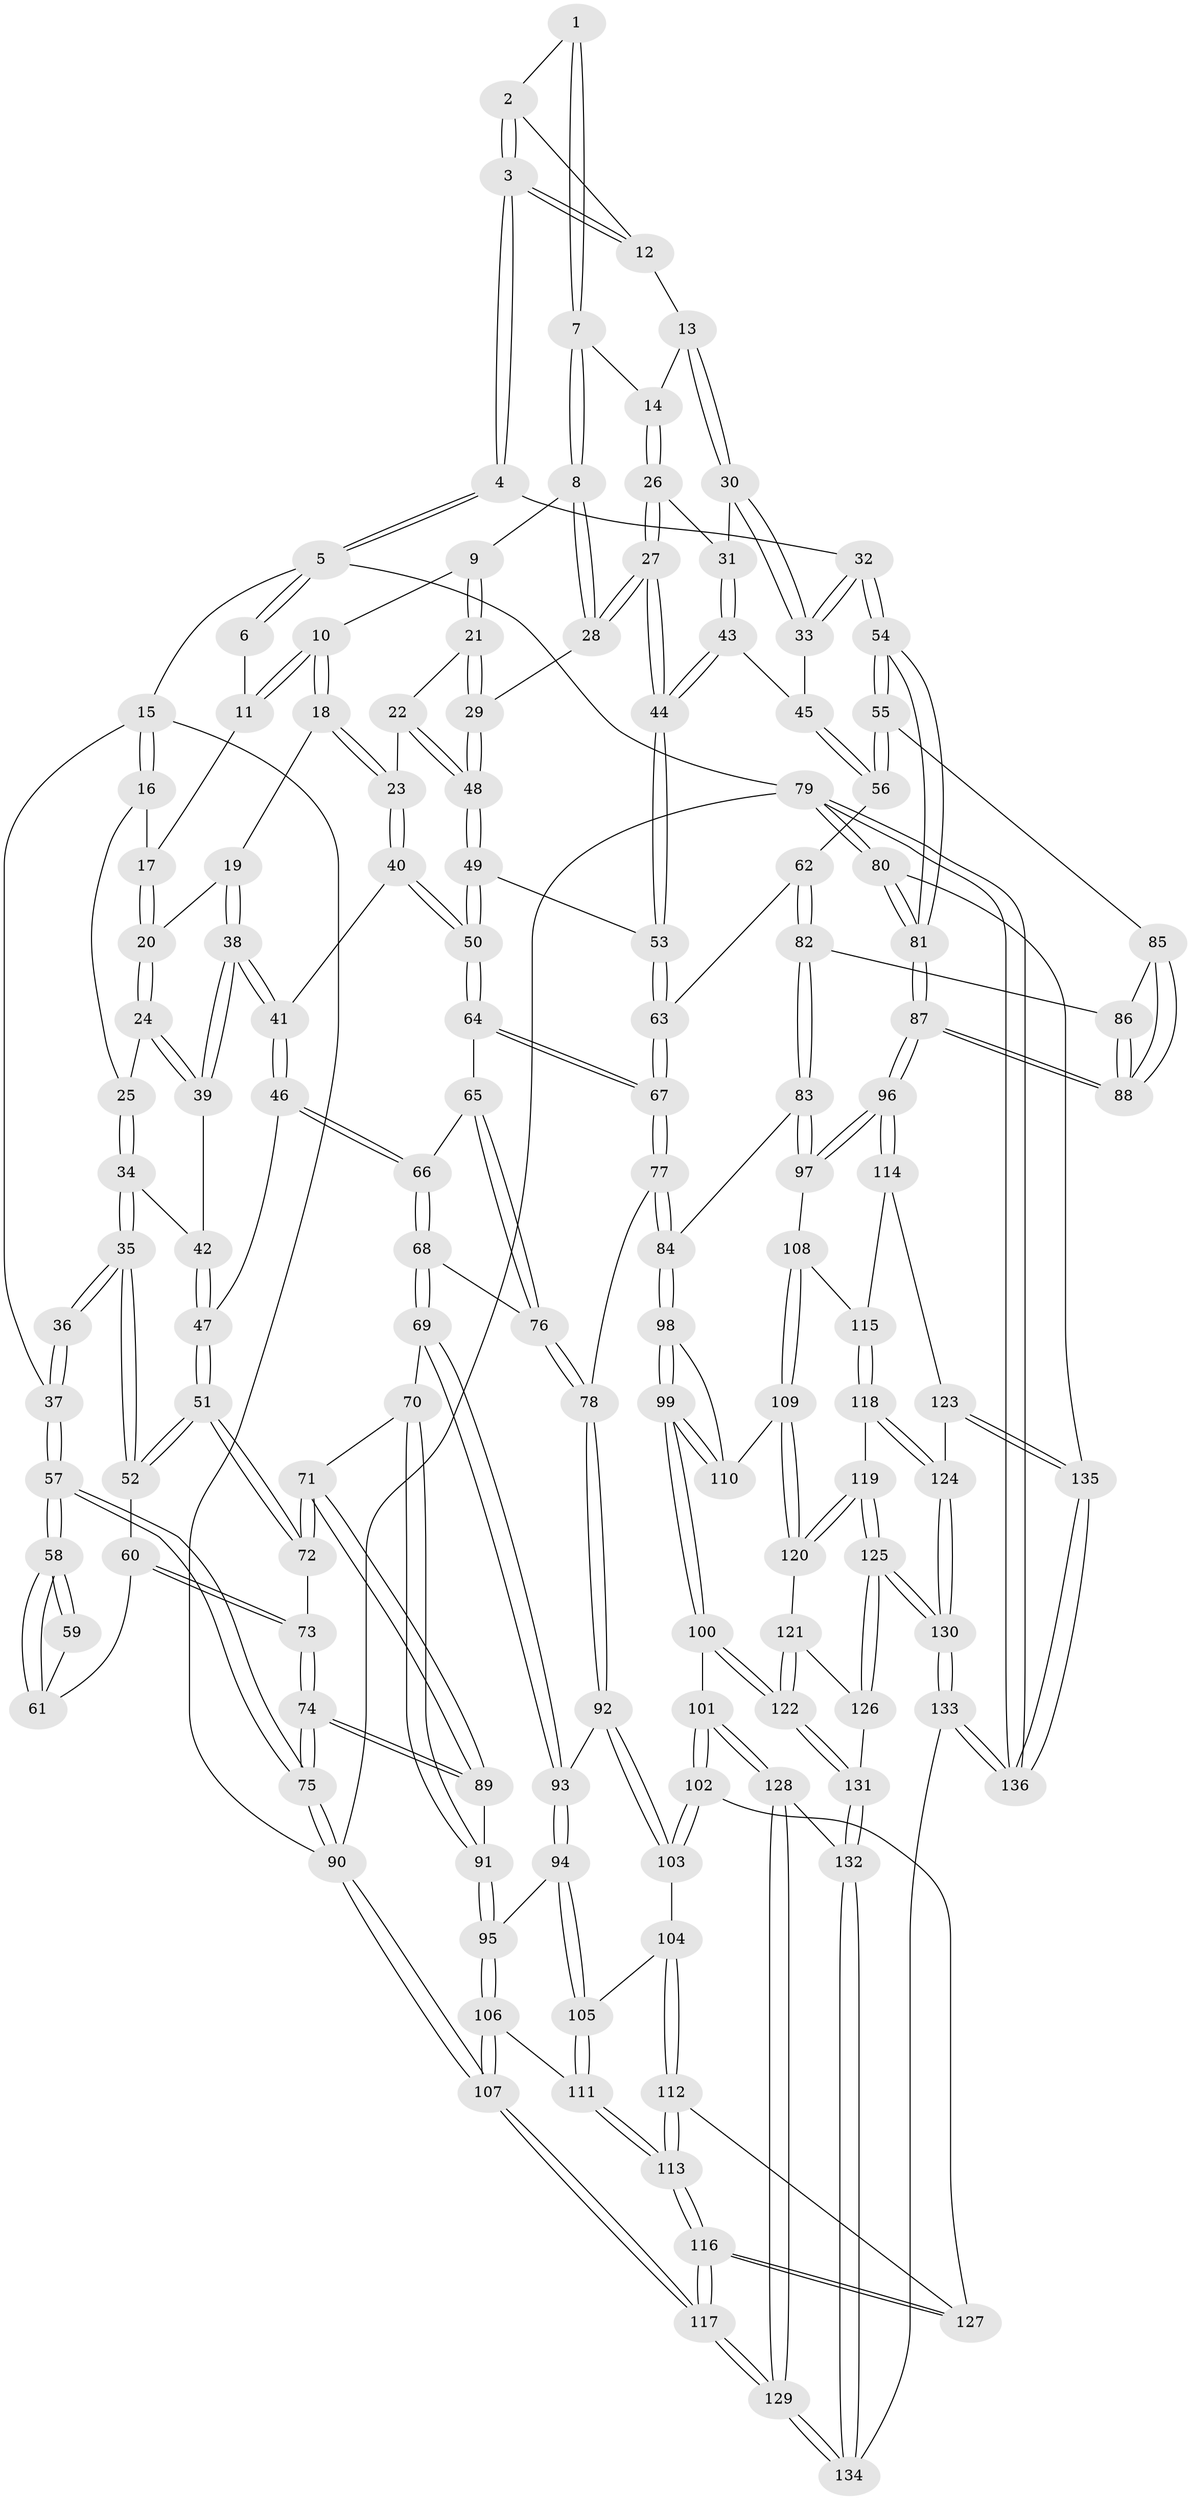 // Generated by graph-tools (version 1.1) at 2025/27/03/09/25 03:27:08]
// undirected, 136 vertices, 337 edges
graph export_dot {
graph [start="1"]
  node [color=gray90,style=filled];
  1 [pos="+0.7860362065776764+0"];
  2 [pos="+0.7898902585757438+0"];
  3 [pos="+1+0.08361273365221807"];
  4 [pos="+1+0.10615232837922561"];
  5 [pos="+1+0"];
  6 [pos="+0.7476493297203619+0"];
  7 [pos="+0.7698241801237989+0.05121458340957267"];
  8 [pos="+0.7136832352440626+0.10620288691845137"];
  9 [pos="+0.6507175786230273+0.09464004740569198"];
  10 [pos="+0.5013772607986824+0"];
  11 [pos="+0.46983556348384403+0"];
  12 [pos="+0.9063071550758481+0.1015446241087384"];
  13 [pos="+0.8716460958397649+0.13309176010324875"];
  14 [pos="+0.8136584421095139+0.11942825110716976"];
  15 [pos="+0+0"];
  16 [pos="+0.19998924622959882+0"];
  17 [pos="+0.2505122055513955+0"];
  18 [pos="+0.5006944459142892+0.08385233616442968"];
  19 [pos="+0.4179966385148458+0.15527728907455576"];
  20 [pos="+0.35432337034076006+0.13880784710686833"];
  21 [pos="+0.5772413520068916+0.2221636052741162"];
  22 [pos="+0.5674185071600149+0.2226448263666336"];
  23 [pos="+0.5643583784823059+0.22253945643767228"];
  24 [pos="+0.3315851175584245+0.1750056259136285"];
  25 [pos="+0.23601413147872521+0.10367499030974113"];
  26 [pos="+0.8093924622530452+0.1399465998885155"];
  27 [pos="+0.7184496731536644+0.25450792736929745"];
  28 [pos="+0.7022404773755958+0.242619982923629"];
  29 [pos="+0.6679578534299874+0.23919481463633457"];
  30 [pos="+0.8831254975977598+0.17306173512333273"];
  31 [pos="+0.8378469013976613+0.20080377339155922"];
  32 [pos="+1+0.18164935760702336"];
  33 [pos="+0.9332533182462627+0.20649172518930373"];
  34 [pos="+0.21822369502543743+0.2460027340627509"];
  35 [pos="+0.1991800173208823+0.2684390513086934"];
  36 [pos="+0.13318827083021043+0.25462824733414907"];
  37 [pos="+0+0"];
  38 [pos="+0.4103473565536596+0.22784264671431886"];
  39 [pos="+0.327003955101292+0.20423625196663567"];
  40 [pos="+0.5205813246831531+0.2667400161601699"];
  41 [pos="+0.45530953077325476+0.29636648563587165"];
  42 [pos="+0.3047719870280575+0.221189255991243"];
  43 [pos="+0.8049996886094127+0.275753232944967"];
  44 [pos="+0.7471669024321419+0.28810525718317254"];
  45 [pos="+0.847562313465827+0.28299514591765945"];
  46 [pos="+0.42570736305360773+0.342355934300545"];
  47 [pos="+0.4011038200423893+0.3479630131399294"];
  48 [pos="+0.6178955857972116+0.3476423229540661"];
  49 [pos="+0.6179073954204949+0.35825082153092946"];
  50 [pos="+0.5946728228140882+0.3943089503832115"];
  51 [pos="+0.34010755313565794+0.3756646967745175"];
  52 [pos="+0.21411963619929986+0.30181902653253045"];
  53 [pos="+0.7458099316578227+0.29890266402308807"];
  54 [pos="+1+0.3835305186352014"];
  55 [pos="+1+0.4044276235559464"];
  56 [pos="+0.9832523325622039+0.39738259723260344"];
  57 [pos="+0+0.5189612332371687"];
  58 [pos="+0+0.4912742471107628"];
  59 [pos="+0.11360343455481889+0.2957186691257501"];
  60 [pos="+0.1786445800279632+0.4051502871225576"];
  61 [pos="+0.0999477645424395+0.41163958431226827"];
  62 [pos="+0.8124241158848001+0.4585428256349955"];
  63 [pos="+0.7482483513881708+0.42061183089474635"];
  64 [pos="+0.5968240557757013+0.4298920304396656"];
  65 [pos="+0.5092052698636331+0.4413458646933471"];
  66 [pos="+0.4632969813469978+0.4023872027090195"];
  67 [pos="+0.6565208525348664+0.469474522411796"];
  68 [pos="+0.3623330698314701+0.5617035388855519"];
  69 [pos="+0.3399650359126561+0.5685572236382"];
  70 [pos="+0.3224611477363887+0.5482221510319724"];
  71 [pos="+0.30785501209306515+0.5292712772056328"];
  72 [pos="+0.29838600876316423+0.5116529119500132"];
  73 [pos="+0.21076015522891656+0.48341490204908066"];
  74 [pos="+0.011478588011320798+0.5925544243707594"];
  75 [pos="+0+0.5808603536926439"];
  76 [pos="+0.4866558070769519+0.5517225000682955"];
  77 [pos="+0.6339786731070484+0.6005770427135859"];
  78 [pos="+0.5703534342206396+0.618967863575033"];
  79 [pos="+1+1"];
  80 [pos="+1+0.8382546835104342"];
  81 [pos="+1+0.798425752795108"];
  82 [pos="+0.8306095315137035+0.5978691231712635"];
  83 [pos="+0.8138596534399126+0.6245642526482507"];
  84 [pos="+0.7128319549371096+0.6515297707257963"];
  85 [pos="+0.9197840557477054+0.5627266367785615"];
  86 [pos="+0.8402075953533193+0.5961740449567194"];
  87 [pos="+1+0.7969473338949962"];
  88 [pos="+1+0.6705855053142064"];
  89 [pos="+0.09905479910973426+0.6365184982634498"];
  90 [pos="+0+1"];
  91 [pos="+0.12455730878379799+0.6551267687822108"];
  92 [pos="+0.5606428242483155+0.6355953266629653"];
  93 [pos="+0.335938151191869+0.6258737083666799"];
  94 [pos="+0.3317069969432533+0.6730851678729516"];
  95 [pos="+0.1544420922142309+0.6800252727589216"];
  96 [pos="+1+0.7828234508757441"];
  97 [pos="+0.8832722682038042+0.7297850876207372"];
  98 [pos="+0.7118617863873641+0.6643306527030286"];
  99 [pos="+0.5737425816474769+0.8054210677217722"];
  100 [pos="+0.5517030014338813+0.8153603110197759"];
  101 [pos="+0.5086605865489997+0.7931003940289468"];
  102 [pos="+0.49906386719474083+0.7840997011323423"];
  103 [pos="+0.48999573246338+0.7627561257996376"];
  104 [pos="+0.37682156284571944+0.7158114675478672"];
  105 [pos="+0.33928988976434526+0.6890937643964156"];
  106 [pos="+0.16187960557934034+0.7559878816267662"];
  107 [pos="+0+1"];
  108 [pos="+0.8487174474554777+0.7711881777339532"];
  109 [pos="+0.7371066789426598+0.7930395660312128"];
  110 [pos="+0.7289426466096105+0.7808000552461595"];
  111 [pos="+0.269131933855288+0.7857319016659114"];
  112 [pos="+0.3355045072820858+0.8725385893574716"];
  113 [pos="+0.23613950807932274+1"];
  114 [pos="+0.8735765864390449+0.8444307757365975"];
  115 [pos="+0.8515829762836615+0.8284209285452014"];
  116 [pos="+0.15622853119716368+1"];
  117 [pos="+0.1340282089438117+1"];
  118 [pos="+0.807431617506673+0.8687545685781182"];
  119 [pos="+0.7770897999480453+0.864142147963052"];
  120 [pos="+0.7376398879930904+0.8203277190897053"];
  121 [pos="+0.7277303819332259+0.8301126320065294"];
  122 [pos="+0.5742096611632848+0.8494960128631635"];
  123 [pos="+0.8886908634877997+0.9239191069905301"];
  124 [pos="+0.8549604543398309+0.9284166197655863"];
  125 [pos="+0.7421509016176159+0.9757851058163755"];
  126 [pos="+0.6911631201352201+0.8849149147748914"];
  127 [pos="+0.4959904189271008+0.7870098109940736"];
  128 [pos="+0.4874880116692062+0.889511045258341"];
  129 [pos="+0.3269064796840216+1"];
  130 [pos="+0.7472792303970826+1"];
  131 [pos="+0.5972559983776912+0.8979353945561083"];
  132 [pos="+0.5952132950915738+1"];
  133 [pos="+0.6880058314082647+1"];
  134 [pos="+0.6001910297415546+1"];
  135 [pos="+0.9094932429291376+0.9290702231504891"];
  136 [pos="+0.857129642289571+1"];
  1 -- 2;
  1 -- 7;
  1 -- 7;
  2 -- 3;
  2 -- 3;
  2 -- 12;
  3 -- 4;
  3 -- 4;
  3 -- 12;
  3 -- 12;
  4 -- 5;
  4 -- 5;
  4 -- 32;
  5 -- 6;
  5 -- 6;
  5 -- 15;
  5 -- 79;
  6 -- 11;
  7 -- 8;
  7 -- 8;
  7 -- 14;
  8 -- 9;
  8 -- 28;
  8 -- 28;
  9 -- 10;
  9 -- 21;
  9 -- 21;
  10 -- 11;
  10 -- 11;
  10 -- 18;
  10 -- 18;
  11 -- 17;
  12 -- 13;
  13 -- 14;
  13 -- 30;
  13 -- 30;
  14 -- 26;
  14 -- 26;
  15 -- 16;
  15 -- 16;
  15 -- 37;
  15 -- 90;
  16 -- 17;
  16 -- 25;
  17 -- 20;
  17 -- 20;
  18 -- 19;
  18 -- 23;
  18 -- 23;
  19 -- 20;
  19 -- 38;
  19 -- 38;
  20 -- 24;
  20 -- 24;
  21 -- 22;
  21 -- 29;
  21 -- 29;
  22 -- 23;
  22 -- 48;
  22 -- 48;
  23 -- 40;
  23 -- 40;
  24 -- 25;
  24 -- 39;
  24 -- 39;
  25 -- 34;
  25 -- 34;
  26 -- 27;
  26 -- 27;
  26 -- 31;
  27 -- 28;
  27 -- 28;
  27 -- 44;
  27 -- 44;
  28 -- 29;
  29 -- 48;
  29 -- 48;
  30 -- 31;
  30 -- 33;
  30 -- 33;
  31 -- 43;
  31 -- 43;
  32 -- 33;
  32 -- 33;
  32 -- 54;
  32 -- 54;
  33 -- 45;
  34 -- 35;
  34 -- 35;
  34 -- 42;
  35 -- 36;
  35 -- 36;
  35 -- 52;
  35 -- 52;
  36 -- 37;
  36 -- 37;
  37 -- 57;
  37 -- 57;
  38 -- 39;
  38 -- 39;
  38 -- 41;
  38 -- 41;
  39 -- 42;
  40 -- 41;
  40 -- 50;
  40 -- 50;
  41 -- 46;
  41 -- 46;
  42 -- 47;
  42 -- 47;
  43 -- 44;
  43 -- 44;
  43 -- 45;
  44 -- 53;
  44 -- 53;
  45 -- 56;
  45 -- 56;
  46 -- 47;
  46 -- 66;
  46 -- 66;
  47 -- 51;
  47 -- 51;
  48 -- 49;
  48 -- 49;
  49 -- 50;
  49 -- 50;
  49 -- 53;
  50 -- 64;
  50 -- 64;
  51 -- 52;
  51 -- 52;
  51 -- 72;
  51 -- 72;
  52 -- 60;
  53 -- 63;
  53 -- 63;
  54 -- 55;
  54 -- 55;
  54 -- 81;
  54 -- 81;
  55 -- 56;
  55 -- 56;
  55 -- 85;
  56 -- 62;
  57 -- 58;
  57 -- 58;
  57 -- 75;
  57 -- 75;
  58 -- 59;
  58 -- 59;
  58 -- 61;
  58 -- 61;
  59 -- 61;
  60 -- 61;
  60 -- 73;
  60 -- 73;
  62 -- 63;
  62 -- 82;
  62 -- 82;
  63 -- 67;
  63 -- 67;
  64 -- 65;
  64 -- 67;
  64 -- 67;
  65 -- 66;
  65 -- 76;
  65 -- 76;
  66 -- 68;
  66 -- 68;
  67 -- 77;
  67 -- 77;
  68 -- 69;
  68 -- 69;
  68 -- 76;
  69 -- 70;
  69 -- 93;
  69 -- 93;
  70 -- 71;
  70 -- 91;
  70 -- 91;
  71 -- 72;
  71 -- 72;
  71 -- 89;
  71 -- 89;
  72 -- 73;
  73 -- 74;
  73 -- 74;
  74 -- 75;
  74 -- 75;
  74 -- 89;
  74 -- 89;
  75 -- 90;
  75 -- 90;
  76 -- 78;
  76 -- 78;
  77 -- 78;
  77 -- 84;
  77 -- 84;
  78 -- 92;
  78 -- 92;
  79 -- 80;
  79 -- 80;
  79 -- 136;
  79 -- 136;
  79 -- 90;
  80 -- 81;
  80 -- 81;
  80 -- 135;
  81 -- 87;
  81 -- 87;
  82 -- 83;
  82 -- 83;
  82 -- 86;
  83 -- 84;
  83 -- 97;
  83 -- 97;
  84 -- 98;
  84 -- 98;
  85 -- 86;
  85 -- 88;
  85 -- 88;
  86 -- 88;
  86 -- 88;
  87 -- 88;
  87 -- 88;
  87 -- 96;
  87 -- 96;
  89 -- 91;
  90 -- 107;
  90 -- 107;
  91 -- 95;
  91 -- 95;
  92 -- 93;
  92 -- 103;
  92 -- 103;
  93 -- 94;
  93 -- 94;
  94 -- 95;
  94 -- 105;
  94 -- 105;
  95 -- 106;
  95 -- 106;
  96 -- 97;
  96 -- 97;
  96 -- 114;
  96 -- 114;
  97 -- 108;
  98 -- 99;
  98 -- 99;
  98 -- 110;
  99 -- 100;
  99 -- 100;
  99 -- 110;
  99 -- 110;
  100 -- 101;
  100 -- 122;
  100 -- 122;
  101 -- 102;
  101 -- 102;
  101 -- 128;
  101 -- 128;
  102 -- 103;
  102 -- 103;
  102 -- 127;
  103 -- 104;
  104 -- 105;
  104 -- 112;
  104 -- 112;
  105 -- 111;
  105 -- 111;
  106 -- 107;
  106 -- 107;
  106 -- 111;
  107 -- 117;
  107 -- 117;
  108 -- 109;
  108 -- 109;
  108 -- 115;
  109 -- 110;
  109 -- 120;
  109 -- 120;
  111 -- 113;
  111 -- 113;
  112 -- 113;
  112 -- 113;
  112 -- 127;
  113 -- 116;
  113 -- 116;
  114 -- 115;
  114 -- 123;
  115 -- 118;
  115 -- 118;
  116 -- 117;
  116 -- 117;
  116 -- 127;
  116 -- 127;
  117 -- 129;
  117 -- 129;
  118 -- 119;
  118 -- 124;
  118 -- 124;
  119 -- 120;
  119 -- 120;
  119 -- 125;
  119 -- 125;
  120 -- 121;
  121 -- 122;
  121 -- 122;
  121 -- 126;
  122 -- 131;
  122 -- 131;
  123 -- 124;
  123 -- 135;
  123 -- 135;
  124 -- 130;
  124 -- 130;
  125 -- 126;
  125 -- 126;
  125 -- 130;
  125 -- 130;
  126 -- 131;
  128 -- 129;
  128 -- 129;
  128 -- 132;
  129 -- 134;
  129 -- 134;
  130 -- 133;
  130 -- 133;
  131 -- 132;
  131 -- 132;
  132 -- 134;
  132 -- 134;
  133 -- 134;
  133 -- 136;
  133 -- 136;
  135 -- 136;
  135 -- 136;
}
